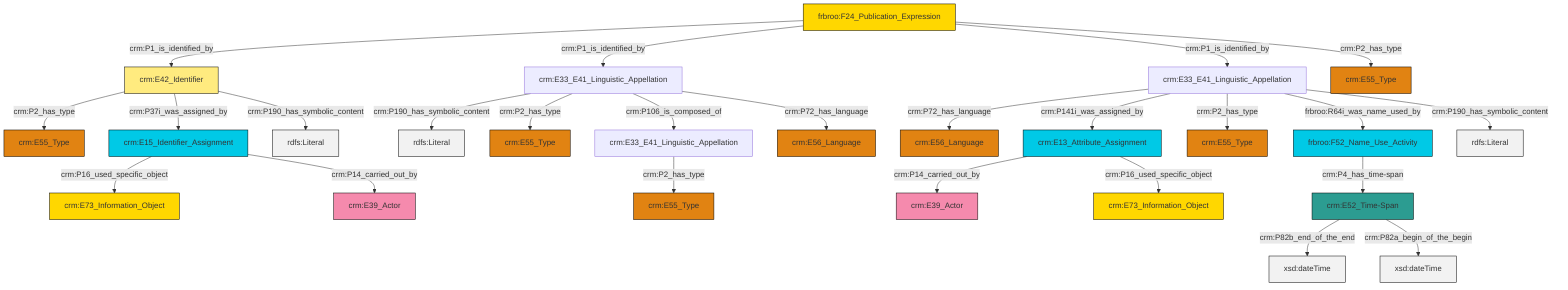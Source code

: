 graph TD
classDef Literal fill:#f2f2f2,stroke:#000000;
classDef CRM_Entity fill:#FFFFFF,stroke:#000000;
classDef Temporal_Entity fill:#00C9E6, stroke:#000000;
classDef Type fill:#E18312, stroke:#000000;
classDef Time-Span fill:#2C9C91, stroke:#000000;
classDef Appellation fill:#FFEB7F, stroke:#000000;
classDef Place fill:#008836, stroke:#000000;
classDef Persistent_Item fill:#B266B2, stroke:#000000;
classDef Conceptual_Object fill:#FFD700, stroke:#000000;
classDef Physical_Thing fill:#D2B48C, stroke:#000000;
classDef Actor fill:#f58aad, stroke:#000000;
classDef PC_Classes fill:#4ce600, stroke:#000000;
classDef Multi fill:#cccccc,stroke:#000000;

8["crm:E33_E41_Linguistic_Appellation"]:::Default -->|crm:P72_has_language| 6["crm:E56_Language"]:::Type
8["crm:E33_E41_Linguistic_Appellation"]:::Default -->|crm:P141i_was_assigned_by| 11["crm:E13_Attribute_Assignment"]:::Temporal_Entity
8["crm:E33_E41_Linguistic_Appellation"]:::Default -->|crm:P2_has_type| 14["crm:E55_Type"]:::Type
15["crm:E15_Identifier_Assignment"]:::Temporal_Entity -->|crm:P16_used_specific_object| 17["crm:E73_Information_Object"]:::Conceptual_Object
18["crm:E52_Time-Span"]:::Time-Span -->|crm:P82b_end_of_the_end| 19[xsd:dateTime]:::Literal
0["crm:E42_Identifier"]:::Appellation -->|crm:P2_has_type| 22["crm:E55_Type"]:::Type
8["crm:E33_E41_Linguistic_Appellation"]:::Default -->|frbroo:R64i_was_name_used_by| 23["frbroo:F52_Name_Use_Activity"]:::Temporal_Entity
24["crm:E33_E41_Linguistic_Appellation"]:::Default -->|crm:P190_has_symbolic_content| 25[rdfs:Literal]:::Literal
4["frbroo:F24_Publication_Expression"]:::Conceptual_Object -->|crm:P1_is_identified_by| 0["crm:E42_Identifier"]:::Appellation
8["crm:E33_E41_Linguistic_Appellation"]:::Default -->|crm:P190_has_symbolic_content| 29[rdfs:Literal]:::Literal
18["crm:E52_Time-Span"]:::Time-Span -->|crm:P82a_begin_of_the_begin| 30[xsd:dateTime]:::Literal
4["frbroo:F24_Publication_Expression"]:::Conceptual_Object -->|crm:P1_is_identified_by| 24["crm:E33_E41_Linguistic_Appellation"]:::Default
23["frbroo:F52_Name_Use_Activity"]:::Temporal_Entity -->|crm:P4_has_time-span| 18["crm:E52_Time-Span"]:::Time-Span
4["frbroo:F24_Publication_Expression"]:::Conceptual_Object -->|crm:P1_is_identified_by| 8["crm:E33_E41_Linguistic_Appellation"]:::Default
24["crm:E33_E41_Linguistic_Appellation"]:::Default -->|crm:P2_has_type| 32["crm:E55_Type"]:::Type
0["crm:E42_Identifier"]:::Appellation -->|crm:P37i_was_assigned_by| 15["crm:E15_Identifier_Assignment"]:::Temporal_Entity
4["frbroo:F24_Publication_Expression"]:::Conceptual_Object -->|crm:P2_has_type| 12["crm:E55_Type"]:::Type
11["crm:E13_Attribute_Assignment"]:::Temporal_Entity -->|crm:P14_carried_out_by| 26["crm:E39_Actor"]:::Actor
15["crm:E15_Identifier_Assignment"]:::Temporal_Entity -->|crm:P14_carried_out_by| 35["crm:E39_Actor"]:::Actor
0["crm:E42_Identifier"]:::Appellation -->|crm:P190_has_symbolic_content| 42[rdfs:Literal]:::Literal
9["crm:E33_E41_Linguistic_Appellation"]:::Default -->|crm:P2_has_type| 20["crm:E55_Type"]:::Type
24["crm:E33_E41_Linguistic_Appellation"]:::Default -->|crm:P106_is_composed_of| 9["crm:E33_E41_Linguistic_Appellation"]:::Default
24["crm:E33_E41_Linguistic_Appellation"]:::Default -->|crm:P72_has_language| 2["crm:E56_Language"]:::Type
11["crm:E13_Attribute_Assignment"]:::Temporal_Entity -->|crm:P16_used_specific_object| 39["crm:E73_Information_Object"]:::Conceptual_Object